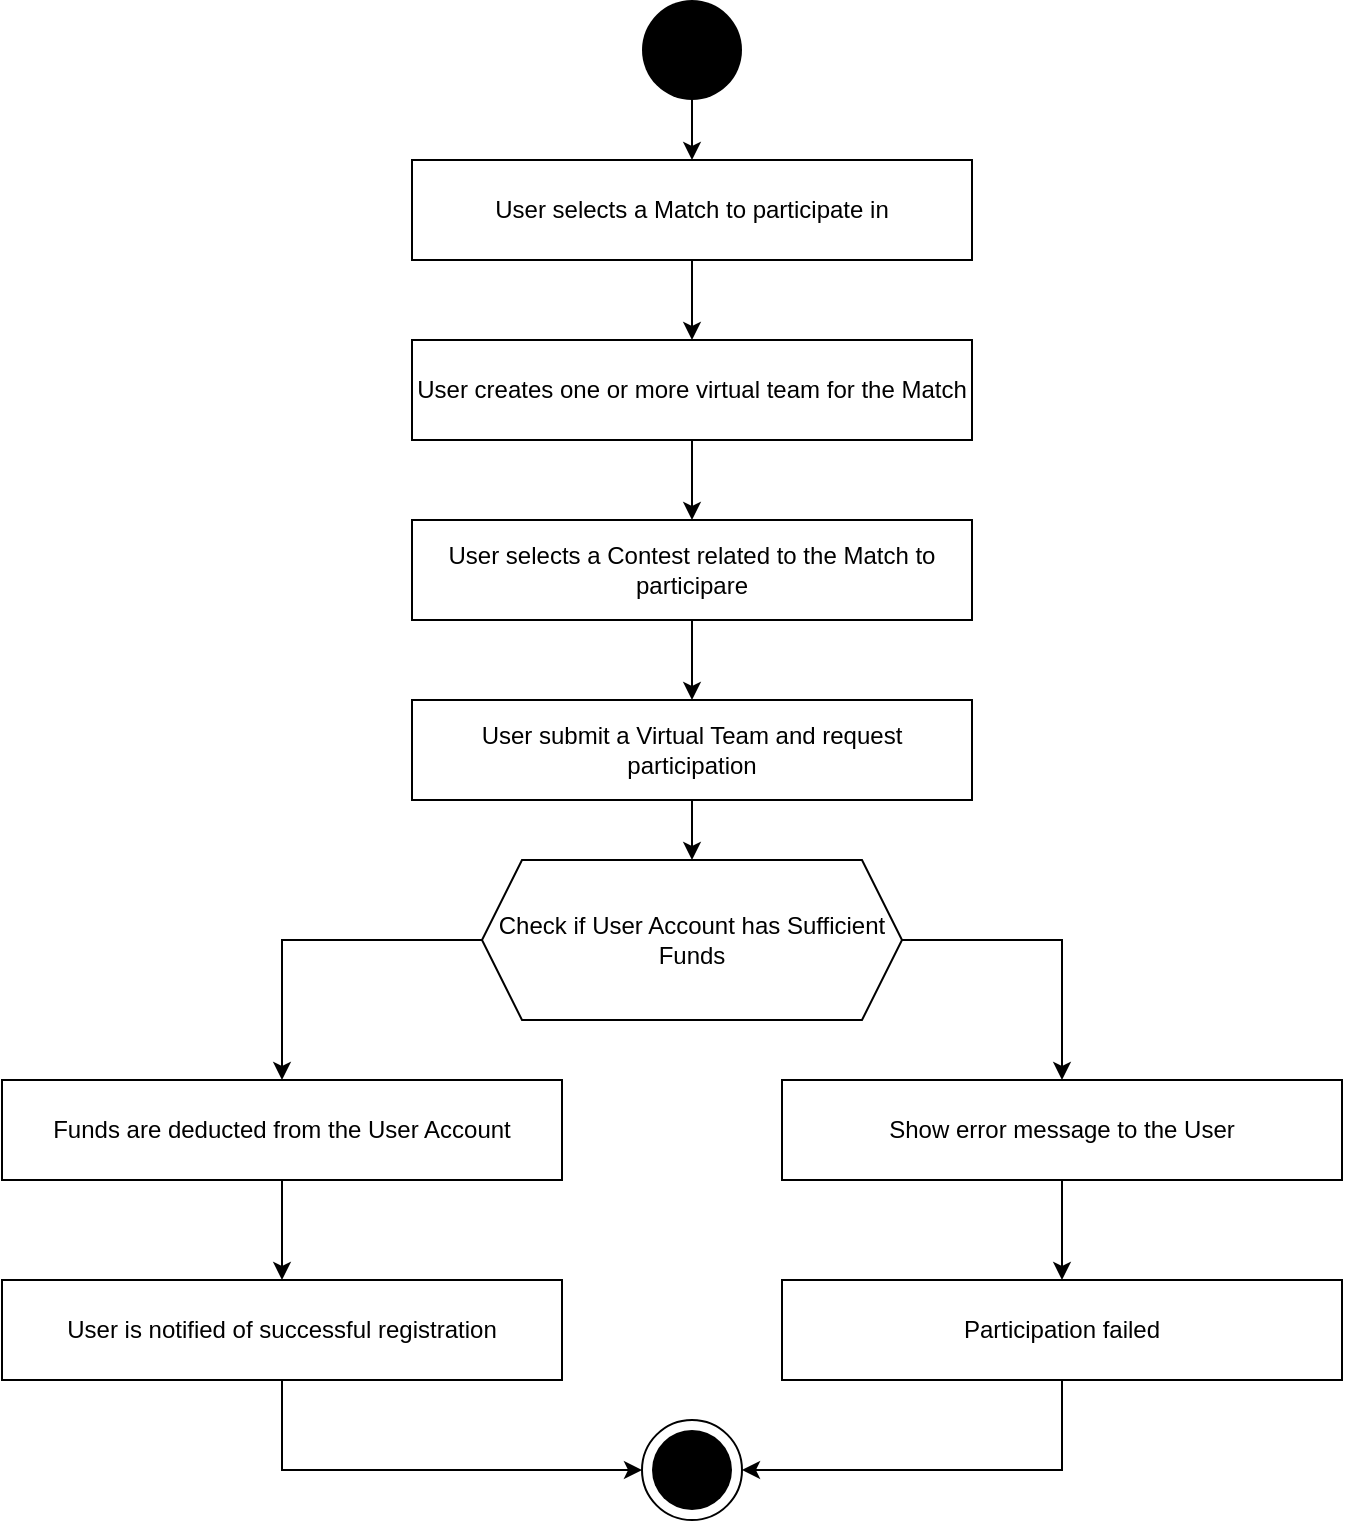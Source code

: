 <mxfile version="26.0.2">
  <diagram name="Page-1" id="oW699OXRqu2QNU9kcvBW">
    <mxGraphModel dx="1026" dy="657" grid="1" gridSize="10" guides="1" tooltips="1" connect="1" arrows="1" fold="1" page="1" pageScale="1" pageWidth="1400" pageHeight="1700" math="0" shadow="0">
      <root>
        <mxCell id="0" />
        <mxCell id="1" parent="0" />
        <mxCell id="ZMgVWywVdw22Xnb9yl-t-20" style="edgeStyle=orthogonalEdgeStyle;rounded=0;orthogonalLoop=1;jettySize=auto;html=1;exitX=0.5;exitY=1;exitDx=0;exitDy=0;entryX=0.5;entryY=0;entryDx=0;entryDy=0;" edge="1" parent="1" source="ZMgVWywVdw22Xnb9yl-t-3" target="ZMgVWywVdw22Xnb9yl-t-4">
          <mxGeometry relative="1" as="geometry" />
        </mxCell>
        <mxCell id="ZMgVWywVdw22Xnb9yl-t-3" value="" style="ellipse;whiteSpace=wrap;html=1;aspect=fixed;strokeColor=none;fillColor=#000000;" vertex="1" parent="1">
          <mxGeometry x="560" y="40" width="50" height="50" as="geometry" />
        </mxCell>
        <mxCell id="ZMgVWywVdw22Xnb9yl-t-21" style="edgeStyle=orthogonalEdgeStyle;rounded=0;orthogonalLoop=1;jettySize=auto;html=1;exitX=0.5;exitY=1;exitDx=0;exitDy=0;entryX=0.5;entryY=0;entryDx=0;entryDy=0;" edge="1" parent="1" source="ZMgVWywVdw22Xnb9yl-t-4" target="ZMgVWywVdw22Xnb9yl-t-5">
          <mxGeometry relative="1" as="geometry" />
        </mxCell>
        <mxCell id="ZMgVWywVdw22Xnb9yl-t-4" value="User selects a Match to participate in" style="html=1;dashed=0;whiteSpace=wrap;fillColor=none;" vertex="1" parent="1">
          <mxGeometry x="445" y="120" width="280" height="50" as="geometry" />
        </mxCell>
        <mxCell id="ZMgVWywVdw22Xnb9yl-t-22" style="edgeStyle=orthogonalEdgeStyle;rounded=0;orthogonalLoop=1;jettySize=auto;html=1;exitX=0.5;exitY=1;exitDx=0;exitDy=0;entryX=0.5;entryY=0;entryDx=0;entryDy=0;" edge="1" parent="1" source="ZMgVWywVdw22Xnb9yl-t-5" target="ZMgVWywVdw22Xnb9yl-t-6">
          <mxGeometry relative="1" as="geometry" />
        </mxCell>
        <mxCell id="ZMgVWywVdw22Xnb9yl-t-5" value="User creates one or more virtual team for the Match" style="html=1;dashed=0;whiteSpace=wrap;fillColor=none;" vertex="1" parent="1">
          <mxGeometry x="445" y="210" width="280" height="50" as="geometry" />
        </mxCell>
        <mxCell id="ZMgVWywVdw22Xnb9yl-t-23" style="edgeStyle=orthogonalEdgeStyle;rounded=0;orthogonalLoop=1;jettySize=auto;html=1;entryX=0.5;entryY=0;entryDx=0;entryDy=0;" edge="1" parent="1" source="ZMgVWywVdw22Xnb9yl-t-6" target="ZMgVWywVdw22Xnb9yl-t-7">
          <mxGeometry relative="1" as="geometry" />
        </mxCell>
        <mxCell id="ZMgVWywVdw22Xnb9yl-t-6" value="User selects a Contest related to the Match to participare" style="html=1;dashed=0;whiteSpace=wrap;fillColor=none;" vertex="1" parent="1">
          <mxGeometry x="445" y="300" width="280" height="50" as="geometry" />
        </mxCell>
        <mxCell id="ZMgVWywVdw22Xnb9yl-t-24" style="edgeStyle=orthogonalEdgeStyle;rounded=0;orthogonalLoop=1;jettySize=auto;html=1;entryX=0.5;entryY=0;entryDx=0;entryDy=0;" edge="1" parent="1" source="ZMgVWywVdw22Xnb9yl-t-7" target="ZMgVWywVdw22Xnb9yl-t-12">
          <mxGeometry relative="1" as="geometry" />
        </mxCell>
        <mxCell id="ZMgVWywVdw22Xnb9yl-t-7" value="User submit a Virtual Team and request participation" style="html=1;dashed=0;whiteSpace=wrap;fillColor=none;" vertex="1" parent="1">
          <mxGeometry x="445" y="390" width="280" height="50" as="geometry" />
        </mxCell>
        <mxCell id="ZMgVWywVdw22Xnb9yl-t-25" style="edgeStyle=orthogonalEdgeStyle;rounded=0;orthogonalLoop=1;jettySize=auto;html=1;exitX=1;exitY=0.5;exitDx=0;exitDy=0;entryX=0.5;entryY=0;entryDx=0;entryDy=0;" edge="1" parent="1" source="ZMgVWywVdw22Xnb9yl-t-12" target="ZMgVWywVdw22Xnb9yl-t-15">
          <mxGeometry relative="1" as="geometry" />
        </mxCell>
        <mxCell id="ZMgVWywVdw22Xnb9yl-t-12" value="Check if User Account has Sufficient Funds" style="shape=hexagon;perimeter=hexagonPerimeter2;whiteSpace=wrap;html=1;fixedSize=1;fillColor=none;" vertex="1" parent="1">
          <mxGeometry x="480" y="470" width="210" height="80" as="geometry" />
        </mxCell>
        <mxCell id="ZMgVWywVdw22Xnb9yl-t-27" style="edgeStyle=orthogonalEdgeStyle;rounded=0;orthogonalLoop=1;jettySize=auto;html=1;" edge="1" parent="1" source="ZMgVWywVdw22Xnb9yl-t-13" target="ZMgVWywVdw22Xnb9yl-t-14">
          <mxGeometry relative="1" as="geometry" />
        </mxCell>
        <mxCell id="ZMgVWywVdw22Xnb9yl-t-13" value="Funds are deducted from the User Account" style="html=1;dashed=0;whiteSpace=wrap;fillColor=none;" vertex="1" parent="1">
          <mxGeometry x="240" y="580" width="280" height="50" as="geometry" />
        </mxCell>
        <mxCell id="ZMgVWywVdw22Xnb9yl-t-30" style="edgeStyle=orthogonalEdgeStyle;rounded=0;orthogonalLoop=1;jettySize=auto;html=1;exitX=0.5;exitY=1;exitDx=0;exitDy=0;entryX=0;entryY=0.5;entryDx=0;entryDy=0;" edge="1" parent="1" source="ZMgVWywVdw22Xnb9yl-t-14" target="ZMgVWywVdw22Xnb9yl-t-18">
          <mxGeometry relative="1" as="geometry" />
        </mxCell>
        <mxCell id="ZMgVWywVdw22Xnb9yl-t-14" value="User is notified of successful registration" style="html=1;dashed=0;whiteSpace=wrap;fillColor=none;" vertex="1" parent="1">
          <mxGeometry x="240" y="680" width="280" height="50" as="geometry" />
        </mxCell>
        <mxCell id="ZMgVWywVdw22Xnb9yl-t-28" style="edgeStyle=orthogonalEdgeStyle;rounded=0;orthogonalLoop=1;jettySize=auto;html=1;entryX=0.5;entryY=0;entryDx=0;entryDy=0;" edge="1" parent="1" source="ZMgVWywVdw22Xnb9yl-t-15" target="ZMgVWywVdw22Xnb9yl-t-16">
          <mxGeometry relative="1" as="geometry" />
        </mxCell>
        <mxCell id="ZMgVWywVdw22Xnb9yl-t-15" value="Show error message to the User" style="html=1;dashed=0;whiteSpace=wrap;fillColor=none;" vertex="1" parent="1">
          <mxGeometry x="630" y="580" width="280" height="50" as="geometry" />
        </mxCell>
        <mxCell id="ZMgVWywVdw22Xnb9yl-t-29" style="edgeStyle=orthogonalEdgeStyle;rounded=0;orthogonalLoop=1;jettySize=auto;html=1;entryX=1;entryY=0.5;entryDx=0;entryDy=0;" edge="1" parent="1" source="ZMgVWywVdw22Xnb9yl-t-16" target="ZMgVWywVdw22Xnb9yl-t-18">
          <mxGeometry relative="1" as="geometry">
            <Array as="points">
              <mxPoint x="770" y="775" />
            </Array>
          </mxGeometry>
        </mxCell>
        <mxCell id="ZMgVWywVdw22Xnb9yl-t-16" value="Participation failed" style="html=1;dashed=0;whiteSpace=wrap;fillColor=none;" vertex="1" parent="1">
          <mxGeometry x="630" y="680" width="280" height="50" as="geometry" />
        </mxCell>
        <mxCell id="ZMgVWywVdw22Xnb9yl-t-26" style="edgeStyle=orthogonalEdgeStyle;rounded=0;orthogonalLoop=1;jettySize=auto;html=1;entryX=0.5;entryY=0;entryDx=0;entryDy=0;" edge="1" parent="1" source="ZMgVWywVdw22Xnb9yl-t-12" target="ZMgVWywVdw22Xnb9yl-t-13">
          <mxGeometry relative="1" as="geometry">
            <Array as="points">
              <mxPoint x="380" y="510" />
            </Array>
          </mxGeometry>
        </mxCell>
        <mxCell id="ZMgVWywVdw22Xnb9yl-t-32" value="" style="group" vertex="1" connectable="0" parent="1">
          <mxGeometry x="560" y="750" width="50" height="50" as="geometry" />
        </mxCell>
        <mxCell id="ZMgVWywVdw22Xnb9yl-t-17" value="" style="ellipse;whiteSpace=wrap;html=1;aspect=fixed;strokeColor=none;fillColor=#000000;container=0;" vertex="1" parent="ZMgVWywVdw22Xnb9yl-t-32">
          <mxGeometry x="5" y="5" width="40" height="40" as="geometry" />
        </mxCell>
        <mxCell id="ZMgVWywVdw22Xnb9yl-t-18" value="" style="ellipse;whiteSpace=wrap;html=1;aspect=fixed;strokeColor=default;fillColor=none;container=0;" vertex="1" parent="ZMgVWywVdw22Xnb9yl-t-32">
          <mxGeometry width="50" height="50" as="geometry" />
        </mxCell>
      </root>
    </mxGraphModel>
  </diagram>
</mxfile>
